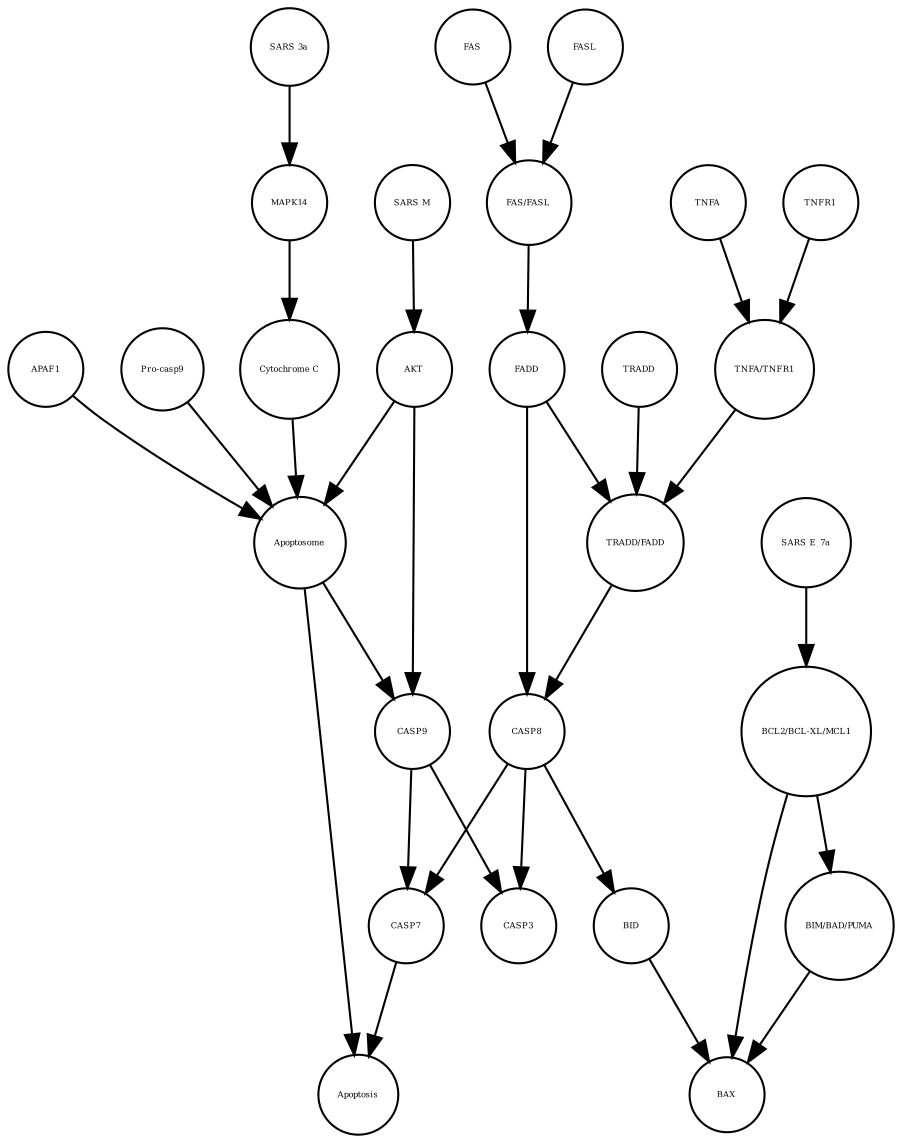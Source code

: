strict digraph  {
CASP7 [annotation="", bipartite=0, cls=macromolecule, fontsize=4, label=CASP7, shape=circle];
Apoptosis [annotation="", bipartite=0, cls=phenotype, fontsize=4, label=Apoptosis, shape=circle];
Apoptosome [annotation="", bipartite=0, cls=complex, fontsize=4, label=Apoptosome, shape=circle];
"TRADD/FADD" [annotation="", bipartite=0, cls=complex, fontsize=4, label="TRADD/FADD", shape=circle];
APAF1 [annotation="", bipartite=0, cls=macromolecule, fontsize=4, label=APAF1, shape=circle];
"FAS/FASL" [annotation="", bipartite=0, cls=complex, fontsize=4, label="FAS/FASL", shape=circle];
TRADD [annotation="", bipartite=0, cls=macromolecule, fontsize=4, label=TRADD, shape=circle];
MAPK14 [annotation="", bipartite=0, cls=macromolecule, fontsize=4, label=MAPK14, shape=circle];
"Pro-casp9" [annotation="", bipartite=0, cls=macromolecule, fontsize=4, label="Pro-casp9", shape=circle];
"SARS E_7a" [annotation="", bipartite=0, cls=macromolecule, fontsize=4, label="SARS E_7a", shape=circle];
"Cytochrome C" [annotation="", bipartite=0, cls=macromolecule, fontsize=4, label="Cytochrome C", shape=circle];
FASL [annotation="", bipartite=0, cls=macromolecule, fontsize=4, label=FASL, shape=circle];
CASP9 [annotation="", bipartite=0, cls=macromolecule, fontsize=4, label=CASP9, shape=circle];
FAS [annotation="", bipartite=0, cls=macromolecule, fontsize=4, label=FAS, shape=circle];
TNFA [annotation="", bipartite=0, cls=macromolecule, fontsize=4, label=TNFA, shape=circle];
CASP8 [annotation="", bipartite=0, cls=macromolecule, fontsize=4, label=CASP8, shape=circle];
"BCL2/BCL-XL/MCL1" [annotation="", bipartite=0, cls=complex, fontsize=4, label="BCL2/BCL-XL/MCL1", shape=circle];
"SARS 3a" [annotation="", bipartite=0, cls=macromolecule, fontsize=4, label="SARS 3a", shape=circle];
BID [annotation="", bipartite=0, cls=macromolecule, fontsize=4, label=BID, shape=circle];
AKT [annotation="", bipartite=0, cls=macromolecule, fontsize=4, label=AKT, shape=circle];
"SARS M" [annotation="", bipartite=0, cls=macromolecule, fontsize=4, label="SARS M", shape=circle];
BAX [annotation="", bipartite=0, cls=macromolecule, fontsize=4, label=BAX, shape=circle];
"TNFA/TNFR1" [annotation="", bipartite=0, cls=complex, fontsize=4, label="TNFA/TNFR1", shape=circle];
FADD [annotation="", bipartite=0, cls=macromolecule, fontsize=4, label=FADD, shape=circle];
CASP3 [annotation="", bipartite=0, cls=macromolecule, fontsize=4, label=CASP3, shape=circle];
"BIM/BAD/PUMA" [annotation="", bipartite=0, cls=complex, fontsize=4, label="BIM/BAD/PUMA", shape=circle];
TNFR1 [annotation="", bipartite=0, cls=macromolecule, fontsize=4, label=TNFR1, shape=circle];
CASP7 -> Apoptosis  [annotation="", interaction_type=stimulation];
Apoptosome -> Apoptosis  [annotation="", interaction_type=stimulation];
Apoptosome -> CASP9  [annotation="urn_miriam_kegg.pathway_hsa04210", interaction_type=catalysis];
"TRADD/FADD" -> CASP8  [annotation="urn_miriam_kegg.pathway_hsa04210", interaction_type=catalysis];
APAF1 -> Apoptosome  [annotation="", interaction_type=production];
"FAS/FASL" -> FADD  [annotation="urn_miriam_kegg.pathway_hsa04210", interaction_type=catalysis];
TRADD -> "TRADD/FADD"  [annotation="", interaction_type=production];
MAPK14 -> "Cytochrome C"  [annotation="urn_miriam_kegg.pathway_hsa04210|urn_miriam_pubmed_31226023", interaction_type=catalysis];
"Pro-casp9" -> Apoptosome  [annotation="", interaction_type=production];
"SARS E_7a" -> "BCL2/BCL-XL/MCL1"  [annotation="", interaction_type=inhibition];
"Cytochrome C" -> Apoptosome  [annotation="", interaction_type=production];
FASL -> "FAS/FASL"  [annotation="", interaction_type=production];
CASP9 -> CASP7  [annotation="urn_miriam_kegg.pathway_hsa04210", interaction_type=catalysis];
CASP9 -> CASP3  [annotation="urn_miriam_kegg.pathway_hsa04210", interaction_type=catalysis];
FAS -> "FAS/FASL"  [annotation="", interaction_type=production];
TNFA -> "TNFA/TNFR1"  [annotation="", interaction_type=production];
CASP8 -> CASP7  [annotation="urn_miriam_kegg.pathway_hsa04210", interaction_type=catalysis];
CASP8 -> BID  [annotation="urn_miriam_kegg.pathway_hsa04210", interaction_type=catalysis];
CASP8 -> CASP3  [annotation="urn_miriam_kegg.pathway_hsa04210", interaction_type=catalysis];
"BCL2/BCL-XL/MCL1" -> "BIM/BAD/PUMA"  [annotation="", interaction_type=inhibition];
"BCL2/BCL-XL/MCL1" -> BAX  [annotation=urn_miriam_pubmed_31226023, interaction_type=inhibition];
"SARS 3a" -> MAPK14  [annotation=urn_miriam_pubmed_31226023, interaction_type=catalysis];
BID -> BAX  [annotation=urn_miriam_pubmed_31226023, interaction_type=catalysis];
AKT -> Apoptosome  [annotation="urn_miriam_kegg.pathway_hsa04210", interaction_type=inhibition];
AKT -> CASP9  [annotation="urn_miriam_kegg.pathway_hsa04210", interaction_type=inhibition];
"SARS M" -> AKT  [annotation=urn_miriam_pubmed_31226023, interaction_type=inhibition];
"TNFA/TNFR1" -> "TRADD/FADD"  [annotation="urn_miriam_kegg.pathway_hsa04210", interaction_type=catalysis];
FADD -> CASP8  [annotation="urn_miriam_kegg.pathway_hsa04210", interaction_type=catalysis];
FADD -> "TRADD/FADD"  [annotation="", interaction_type=production];
"BIM/BAD/PUMA" -> BAX  [annotation=urn_miriam_pubmed_31226023, interaction_type=catalysis];
TNFR1 -> "TNFA/TNFR1"  [annotation="", interaction_type=production];
}

